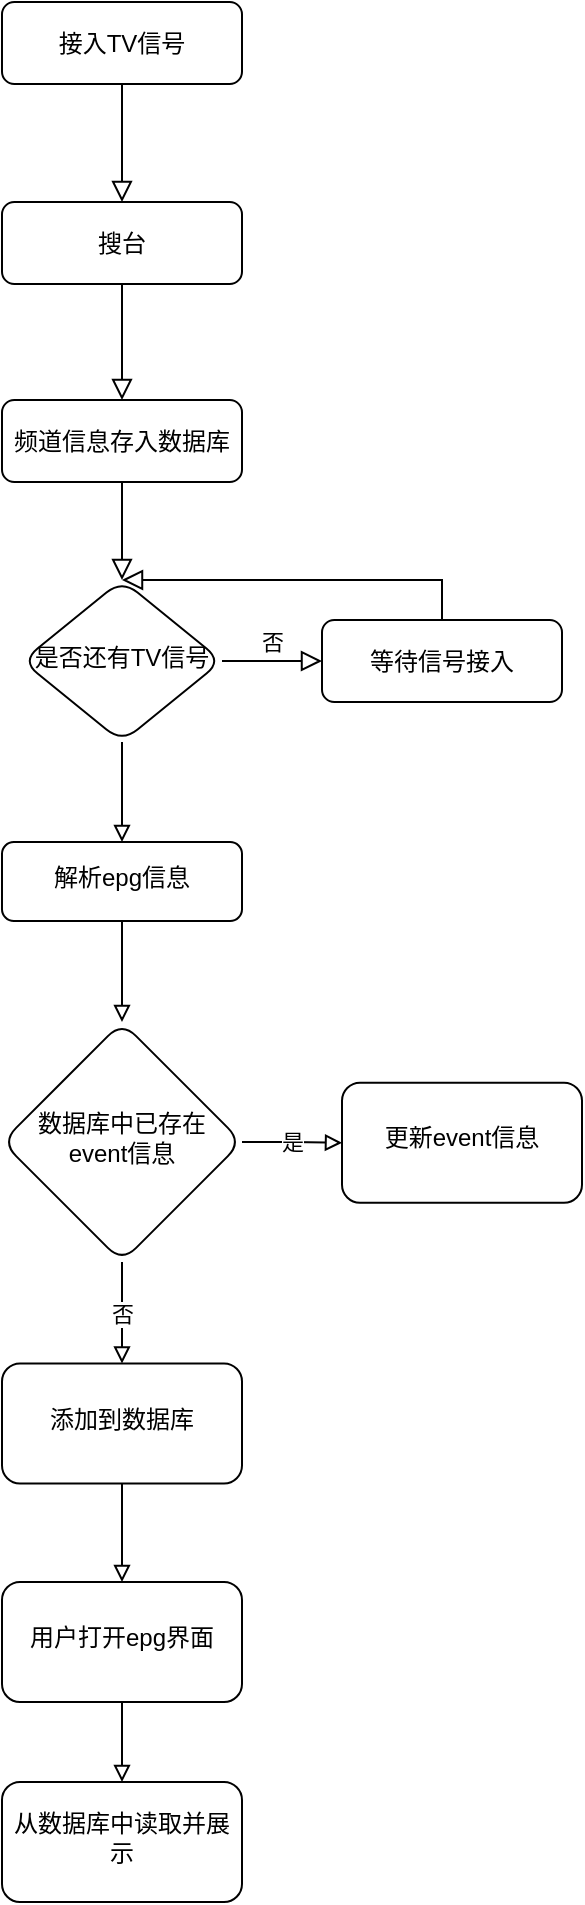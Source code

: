 <mxfile version="20.0.3" type="github">
  <diagram id="C5RBs43oDa-KdzZeNtuy" name="Page-1">
    <mxGraphModel dx="963" dy="576" grid="1" gridSize="10" guides="1" tooltips="1" connect="1" arrows="1" fold="1" page="1" pageScale="1" pageWidth="827" pageHeight="1169" math="0" shadow="0">
      <root>
        <mxCell id="WIyWlLk6GJQsqaUBKTNV-0" />
        <mxCell id="WIyWlLk6GJQsqaUBKTNV-1" parent="WIyWlLk6GJQsqaUBKTNV-0" />
        <mxCell id="WIyWlLk6GJQsqaUBKTNV-2" value="" style="rounded=0;html=1;jettySize=auto;orthogonalLoop=1;fontSize=11;endArrow=block;endFill=0;endSize=8;strokeWidth=1;shadow=0;labelBackgroundColor=none;edgeStyle=orthogonalEdgeStyle;" parent="WIyWlLk6GJQsqaUBKTNV-1" source="WIyWlLk6GJQsqaUBKTNV-3" target="WIyWlLk6GJQsqaUBKTNV-6" edge="1">
          <mxGeometry relative="1" as="geometry" />
        </mxCell>
        <mxCell id="WIyWlLk6GJQsqaUBKTNV-3" value="&lt;div&gt;频道信息存入数据库&lt;/div&gt;" style="rounded=1;whiteSpace=wrap;html=1;fontSize=12;glass=0;strokeWidth=1;shadow=0;" parent="WIyWlLk6GJQsqaUBKTNV-1" vertex="1">
          <mxGeometry x="160" y="219" width="120" height="41" as="geometry" />
        </mxCell>
        <mxCell id="WIyWlLk6GJQsqaUBKTNV-5" value="否" style="edgeStyle=orthogonalEdgeStyle;rounded=0;html=1;jettySize=auto;orthogonalLoop=1;fontSize=11;endArrow=block;endFill=0;endSize=8;strokeWidth=1;shadow=0;labelBackgroundColor=none;" parent="WIyWlLk6GJQsqaUBKTNV-1" source="WIyWlLk6GJQsqaUBKTNV-6" target="WIyWlLk6GJQsqaUBKTNV-7" edge="1">
          <mxGeometry y="10" relative="1" as="geometry">
            <mxPoint as="offset" />
          </mxGeometry>
        </mxCell>
        <mxCell id="xaarEbzuZZ9DE1jAFTjY-6" value="" style="edgeStyle=orthogonalEdgeStyle;rounded=0;orthogonalLoop=1;jettySize=auto;html=1;endArrow=block;endFill=0;" edge="1" parent="WIyWlLk6GJQsqaUBKTNV-1" source="WIyWlLk6GJQsqaUBKTNV-6" target="xaarEbzuZZ9DE1jAFTjY-5">
          <mxGeometry relative="1" as="geometry" />
        </mxCell>
        <mxCell id="WIyWlLk6GJQsqaUBKTNV-6" value="&lt;div&gt;是否还有TV信号&lt;/div&gt;" style="rhombus;whiteSpace=wrap;html=1;shadow=0;fontFamily=Helvetica;fontSize=12;align=center;strokeWidth=1;spacing=6;spacingTop=-4;rounded=1;glass=0;" parent="WIyWlLk6GJQsqaUBKTNV-1" vertex="1">
          <mxGeometry x="170" y="309" width="100" height="81" as="geometry" />
        </mxCell>
        <mxCell id="WIyWlLk6GJQsqaUBKTNV-7" value="等待信号接入" style="rounded=1;whiteSpace=wrap;html=1;fontSize=12;glass=0;strokeWidth=1;shadow=0;" parent="WIyWlLk6GJQsqaUBKTNV-1" vertex="1">
          <mxGeometry x="320" y="329" width="120" height="41" as="geometry" />
        </mxCell>
        <mxCell id="xaarEbzuZZ9DE1jAFTjY-0" value="接入TV信号" style="rounded=1;whiteSpace=wrap;html=1;fontSize=12;glass=0;strokeWidth=1;shadow=0;" vertex="1" parent="WIyWlLk6GJQsqaUBKTNV-1">
          <mxGeometry x="160" y="20" width="120" height="41" as="geometry" />
        </mxCell>
        <mxCell id="xaarEbzuZZ9DE1jAFTjY-1" value="搜台" style="rounded=1;whiteSpace=wrap;html=1;fontSize=12;glass=0;strokeWidth=1;shadow=0;" vertex="1" parent="WIyWlLk6GJQsqaUBKTNV-1">
          <mxGeometry x="160" y="120" width="120" height="41" as="geometry" />
        </mxCell>
        <mxCell id="xaarEbzuZZ9DE1jAFTjY-4" value="" style="endArrow=block;html=1;rounded=0;exitX=0.5;exitY=0;exitDx=0;exitDy=0;entryX=0.5;entryY=0;entryDx=0;entryDy=0;endFill=0;labelBackgroundColor=none;endSize=8;strokeWidth=1;shadow=0;" edge="1" parent="WIyWlLk6GJQsqaUBKTNV-1" source="WIyWlLk6GJQsqaUBKTNV-7" target="WIyWlLk6GJQsqaUBKTNV-6">
          <mxGeometry width="50" height="50" relative="1" as="geometry">
            <mxPoint x="390" y="390" as="sourcePoint" />
            <mxPoint x="440" y="340" as="targetPoint" />
            <Array as="points">
              <mxPoint x="380" y="309" />
            </Array>
          </mxGeometry>
        </mxCell>
        <mxCell id="xaarEbzuZZ9DE1jAFTjY-11" value="" style="edgeStyle=orthogonalEdgeStyle;rounded=0;orthogonalLoop=1;jettySize=auto;html=1;endArrow=block;endFill=0;" edge="1" parent="WIyWlLk6GJQsqaUBKTNV-1" source="xaarEbzuZZ9DE1jAFTjY-5" target="xaarEbzuZZ9DE1jAFTjY-10">
          <mxGeometry relative="1" as="geometry" />
        </mxCell>
        <mxCell id="xaarEbzuZZ9DE1jAFTjY-5" value="&lt;div&gt;解析epg信息&lt;/div&gt;" style="rounded=1;whiteSpace=wrap;html=1;shadow=0;strokeWidth=1;spacing=6;spacingTop=-4;glass=0;" vertex="1" parent="WIyWlLk6GJQsqaUBKTNV-1">
          <mxGeometry x="160" y="440" width="120" height="39.5" as="geometry" />
        </mxCell>
        <mxCell id="xaarEbzuZZ9DE1jAFTjY-13" value="是" style="edgeStyle=orthogonalEdgeStyle;rounded=0;orthogonalLoop=1;jettySize=auto;html=1;endArrow=block;endFill=0;" edge="1" parent="WIyWlLk6GJQsqaUBKTNV-1" source="xaarEbzuZZ9DE1jAFTjY-10" target="xaarEbzuZZ9DE1jAFTjY-12">
          <mxGeometry relative="1" as="geometry" />
        </mxCell>
        <mxCell id="xaarEbzuZZ9DE1jAFTjY-15" value="否" style="edgeStyle=orthogonalEdgeStyle;rounded=0;orthogonalLoop=1;jettySize=auto;html=1;endArrow=block;endFill=0;" edge="1" parent="WIyWlLk6GJQsqaUBKTNV-1" source="xaarEbzuZZ9DE1jAFTjY-10" target="xaarEbzuZZ9DE1jAFTjY-14">
          <mxGeometry relative="1" as="geometry" />
        </mxCell>
        <mxCell id="xaarEbzuZZ9DE1jAFTjY-10" value="&lt;div&gt;数据库中已存在event信息&lt;/div&gt;" style="rhombus;whiteSpace=wrap;html=1;rounded=1;shadow=0;strokeWidth=1;spacing=6;spacingTop=-4;glass=0;" vertex="1" parent="WIyWlLk6GJQsqaUBKTNV-1">
          <mxGeometry x="160" y="530" width="120" height="120" as="geometry" />
        </mxCell>
        <mxCell id="xaarEbzuZZ9DE1jAFTjY-12" value="&lt;div&gt;更新event信息&lt;/div&gt;" style="whiteSpace=wrap;html=1;rounded=1;shadow=0;strokeWidth=1;spacing=6;spacingTop=-4;glass=0;" vertex="1" parent="WIyWlLk6GJQsqaUBKTNV-1">
          <mxGeometry x="330" y="560.375" width="120" height="60" as="geometry" />
        </mxCell>
        <mxCell id="xaarEbzuZZ9DE1jAFTjY-17" value="" style="edgeStyle=orthogonalEdgeStyle;rounded=0;orthogonalLoop=1;jettySize=auto;html=1;endArrow=block;endFill=0;" edge="1" parent="WIyWlLk6GJQsqaUBKTNV-1" source="xaarEbzuZZ9DE1jAFTjY-14" target="xaarEbzuZZ9DE1jAFTjY-16">
          <mxGeometry relative="1" as="geometry" />
        </mxCell>
        <mxCell id="xaarEbzuZZ9DE1jAFTjY-14" value="&lt;div&gt;添加到数据库&lt;/div&gt;" style="whiteSpace=wrap;html=1;rounded=1;shadow=0;strokeWidth=1;spacing=6;spacingTop=-4;glass=0;" vertex="1" parent="WIyWlLk6GJQsqaUBKTNV-1">
          <mxGeometry x="160" y="700.755" width="120" height="60" as="geometry" />
        </mxCell>
        <mxCell id="xaarEbzuZZ9DE1jAFTjY-19" value="" style="edgeStyle=orthogonalEdgeStyle;rounded=0;orthogonalLoop=1;jettySize=auto;html=1;endArrow=block;endFill=0;" edge="1" parent="WIyWlLk6GJQsqaUBKTNV-1" source="xaarEbzuZZ9DE1jAFTjY-16" target="xaarEbzuZZ9DE1jAFTjY-18">
          <mxGeometry relative="1" as="geometry" />
        </mxCell>
        <mxCell id="xaarEbzuZZ9DE1jAFTjY-16" value="&lt;div&gt;用户打开epg界面&lt;/div&gt;" style="whiteSpace=wrap;html=1;rounded=1;shadow=0;strokeWidth=1;spacing=6;spacingTop=-4;glass=0;" vertex="1" parent="WIyWlLk6GJQsqaUBKTNV-1">
          <mxGeometry x="160" y="809.995" width="120" height="60" as="geometry" />
        </mxCell>
        <mxCell id="xaarEbzuZZ9DE1jAFTjY-18" value="从数据库中读取并展示" style="whiteSpace=wrap;html=1;rounded=1;shadow=0;strokeWidth=1;spacing=6;spacingTop=-4;glass=0;" vertex="1" parent="WIyWlLk6GJQsqaUBKTNV-1">
          <mxGeometry x="160" y="909.995" width="120" height="60" as="geometry" />
        </mxCell>
        <mxCell id="xaarEbzuZZ9DE1jAFTjY-20" value="" style="endArrow=block;html=1;rounded=0;exitX=0.5;exitY=1;exitDx=0;exitDy=0;labelBackgroundColor=none;endFill=0;endSize=8;strokeWidth=1;shadow=0;" edge="1" parent="WIyWlLk6GJQsqaUBKTNV-1" source="xaarEbzuZZ9DE1jAFTjY-0" target="xaarEbzuZZ9DE1jAFTjY-1">
          <mxGeometry width="50" height="50" relative="1" as="geometry">
            <mxPoint x="390" y="200" as="sourcePoint" />
            <mxPoint x="440" y="150" as="targetPoint" />
          </mxGeometry>
        </mxCell>
        <mxCell id="xaarEbzuZZ9DE1jAFTjY-21" value="" style="endArrow=block;html=1;rounded=0;exitX=0.5;exitY=1;exitDx=0;exitDy=0;entryX=0.5;entryY=0;entryDx=0;entryDy=0;labelBackgroundColor=none;endFill=0;endSize=8;strokeWidth=1;shadow=0;" edge="1" parent="WIyWlLk6GJQsqaUBKTNV-1" source="xaarEbzuZZ9DE1jAFTjY-1" target="WIyWlLk6GJQsqaUBKTNV-3">
          <mxGeometry width="50" height="50" relative="1" as="geometry">
            <mxPoint x="390" y="200" as="sourcePoint" />
            <mxPoint x="440" y="150" as="targetPoint" />
          </mxGeometry>
        </mxCell>
      </root>
    </mxGraphModel>
  </diagram>
</mxfile>
